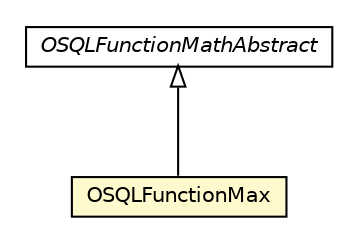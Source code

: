 #!/usr/local/bin/dot
#
# Class diagram 
# Generated by UMLGraph version R5_6-24-gf6e263 (http://www.umlgraph.org/)
#

digraph G {
	edge [fontname="Helvetica",fontsize=10,labelfontname="Helvetica",labelfontsize=10];
	node [fontname="Helvetica",fontsize=10,shape=plaintext];
	nodesep=0.25;
	ranksep=0.5;
	// com.orientechnologies.orient.core.sql.functions.math.OSQLFunctionMathAbstract
	c6167182 [label=<<table title="com.orientechnologies.orient.core.sql.functions.math.OSQLFunctionMathAbstract" border="0" cellborder="1" cellspacing="0" cellpadding="2" port="p" href="./OSQLFunctionMathAbstract.html">
		<tr><td><table border="0" cellspacing="0" cellpadding="1">
<tr><td align="center" balign="center"><font face="Helvetica-Oblique"> OSQLFunctionMathAbstract </font></td></tr>
		</table></td></tr>
		</table>>, URL="./OSQLFunctionMathAbstract.html", fontname="Helvetica", fontcolor="black", fontsize=10.0];
	// com.orientechnologies.orient.core.sql.functions.math.OSQLFunctionMax
	c6167190 [label=<<table title="com.orientechnologies.orient.core.sql.functions.math.OSQLFunctionMax" border="0" cellborder="1" cellspacing="0" cellpadding="2" port="p" bgcolor="lemonChiffon" href="./OSQLFunctionMax.html">
		<tr><td><table border="0" cellspacing="0" cellpadding="1">
<tr><td align="center" balign="center"> OSQLFunctionMax </td></tr>
		</table></td></tr>
		</table>>, URL="./OSQLFunctionMax.html", fontname="Helvetica", fontcolor="black", fontsize=10.0];
	//com.orientechnologies.orient.core.sql.functions.math.OSQLFunctionMax extends com.orientechnologies.orient.core.sql.functions.math.OSQLFunctionMathAbstract
	c6167182:p -> c6167190:p [dir=back,arrowtail=empty];
}

